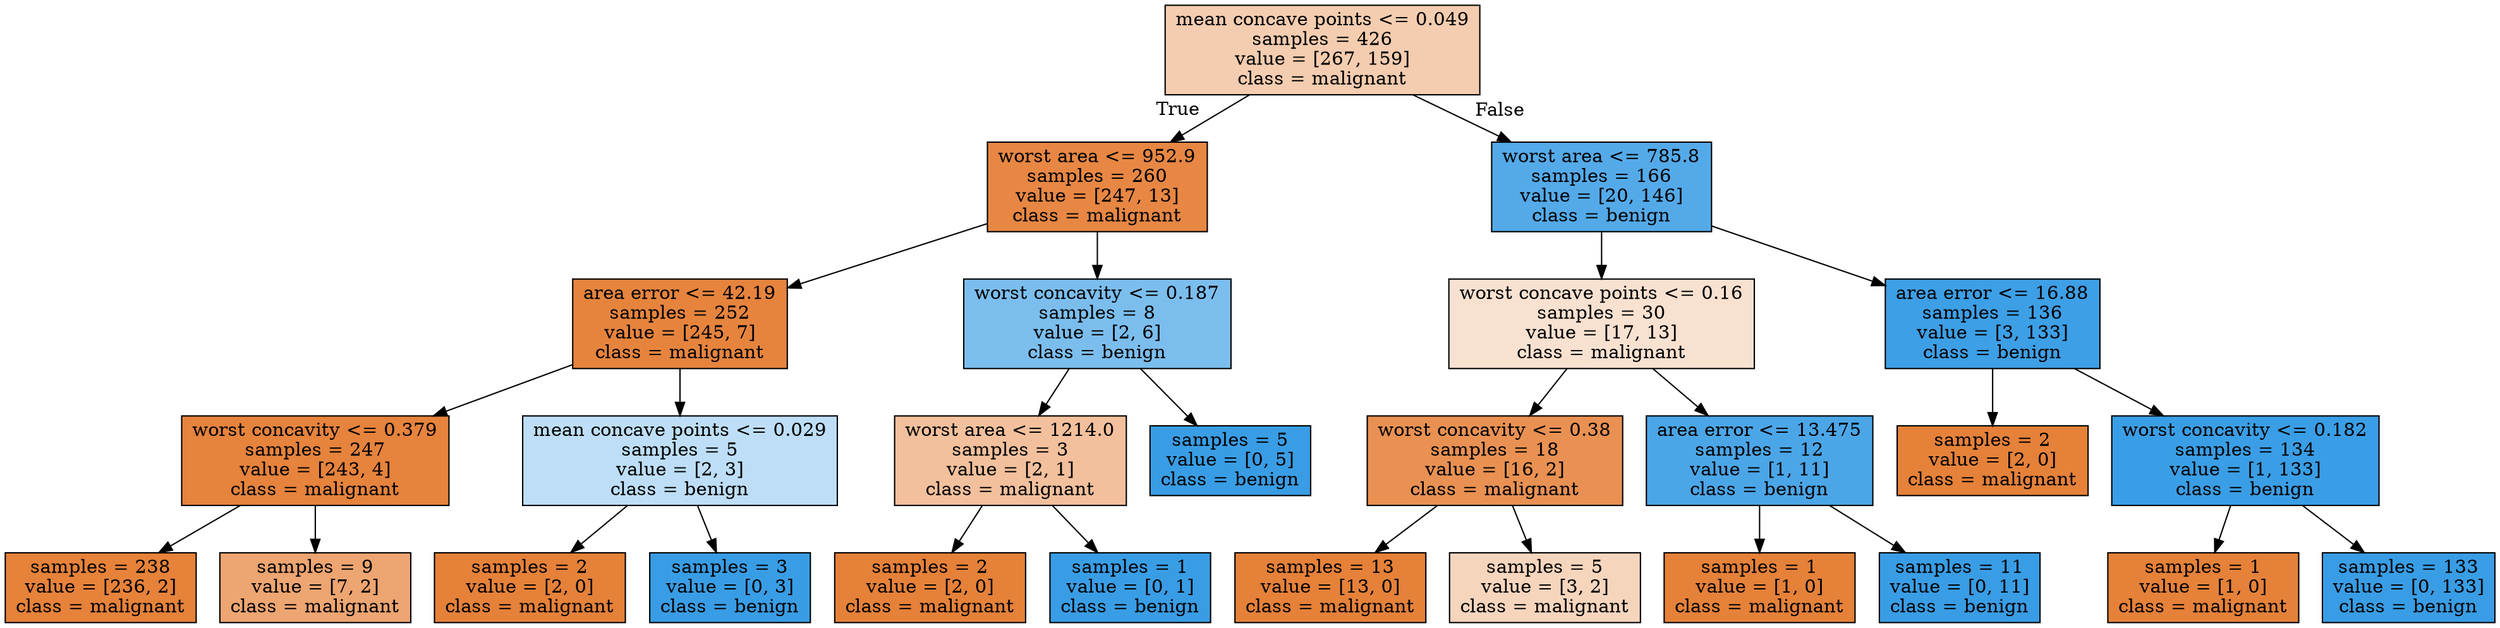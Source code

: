 digraph Tree {
node [shape=box, style="filled", color="black"] ;
0 [label="mean concave points <= 0.049\nsamples = 426\nvalue = [267, 159]\nclass = malignant", fillcolor="#e5813967"] ;
1 [label="worst area <= 952.9\nsamples = 260\nvalue = [247, 13]\nclass = malignant", fillcolor="#e58139f2"] ;
0 -> 1 [labeldistance=2.5, labelangle=45, headlabel="True"] ;
2 [label="area error <= 42.19\nsamples = 252\nvalue = [245, 7]\nclass = malignant", fillcolor="#e58139f8"] ;
1 -> 2 ;
3 [label="worst concavity <= 0.379\nsamples = 247\nvalue = [243, 4]\nclass = malignant", fillcolor="#e58139fb"] ;
2 -> 3 ;
4 [label="samples = 238\nvalue = [236, 2]\nclass = malignant", fillcolor="#e58139fd"] ;
3 -> 4 ;
5 [label="samples = 9\nvalue = [7, 2]\nclass = malignant", fillcolor="#e58139b6"] ;
3 -> 5 ;
6 [label="mean concave points <= 0.029\nsamples = 5\nvalue = [2, 3]\nclass = benign", fillcolor="#399de555"] ;
2 -> 6 ;
7 [label="samples = 2\nvalue = [2, 0]\nclass = malignant", fillcolor="#e58139ff"] ;
6 -> 7 ;
8 [label="samples = 3\nvalue = [0, 3]\nclass = benign", fillcolor="#399de5ff"] ;
6 -> 8 ;
9 [label="worst concavity <= 0.187\nsamples = 8\nvalue = [2, 6]\nclass = benign", fillcolor="#399de5aa"] ;
1 -> 9 ;
10 [label="worst area <= 1214.0\nsamples = 3\nvalue = [2, 1]\nclass = malignant", fillcolor="#e581397f"] ;
9 -> 10 ;
11 [label="samples = 2\nvalue = [2, 0]\nclass = malignant", fillcolor="#e58139ff"] ;
10 -> 11 ;
12 [label="samples = 1\nvalue = [0, 1]\nclass = benign", fillcolor="#399de5ff"] ;
10 -> 12 ;
13 [label="samples = 5\nvalue = [0, 5]\nclass = benign", fillcolor="#399de5ff"] ;
9 -> 13 ;
14 [label="worst area <= 785.8\nsamples = 166\nvalue = [20, 146]\nclass = benign", fillcolor="#399de5dc"] ;
0 -> 14 [labeldistance=2.5, labelangle=-45, headlabel="False"] ;
15 [label="worst concave points <= 0.16\nsamples = 30\nvalue = [17, 13]\nclass = malignant", fillcolor="#e581393c"] ;
14 -> 15 ;
16 [label="worst concavity <= 0.38\nsamples = 18\nvalue = [16, 2]\nclass = malignant", fillcolor="#e58139df"] ;
15 -> 16 ;
17 [label="samples = 13\nvalue = [13, 0]\nclass = malignant", fillcolor="#e58139ff"] ;
16 -> 17 ;
18 [label="samples = 5\nvalue = [3, 2]\nclass = malignant", fillcolor="#e5813955"] ;
16 -> 18 ;
19 [label="area error <= 13.475\nsamples = 12\nvalue = [1, 11]\nclass = benign", fillcolor="#399de5e8"] ;
15 -> 19 ;
20 [label="samples = 1\nvalue = [1, 0]\nclass = malignant", fillcolor="#e58139ff"] ;
19 -> 20 ;
21 [label="samples = 11\nvalue = [0, 11]\nclass = benign", fillcolor="#399de5ff"] ;
19 -> 21 ;
22 [label="area error <= 16.88\nsamples = 136\nvalue = [3, 133]\nclass = benign", fillcolor="#399de5f9"] ;
14 -> 22 ;
23 [label="samples = 2\nvalue = [2, 0]\nclass = malignant", fillcolor="#e58139ff"] ;
22 -> 23 ;
24 [label="worst concavity <= 0.182\nsamples = 134\nvalue = [1, 133]\nclass = benign", fillcolor="#399de5fd"] ;
22 -> 24 ;
25 [label="samples = 1\nvalue = [1, 0]\nclass = malignant", fillcolor="#e58139ff"] ;
24 -> 25 ;
26 [label="samples = 133\nvalue = [0, 133]\nclass = benign", fillcolor="#399de5ff"] ;
24 -> 26 ;
}